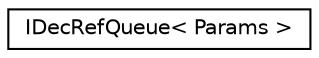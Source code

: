 digraph "Graphical Class Hierarchy"
{
  edge [fontname="Helvetica",fontsize="10",labelfontname="Helvetica",labelfontsize="10"];
  node [fontname="Helvetica",fontsize="10",shape=record];
  rankdir="LR";
  Node0 [label="IDecRefQueue\< Params \>",height=0.2,width=0.4,color="black", fillcolor="white", style="filled",URL="$classcom_1_1microsoft_1_1z3_1_1_i_dec_ref_queue.html"];
}
